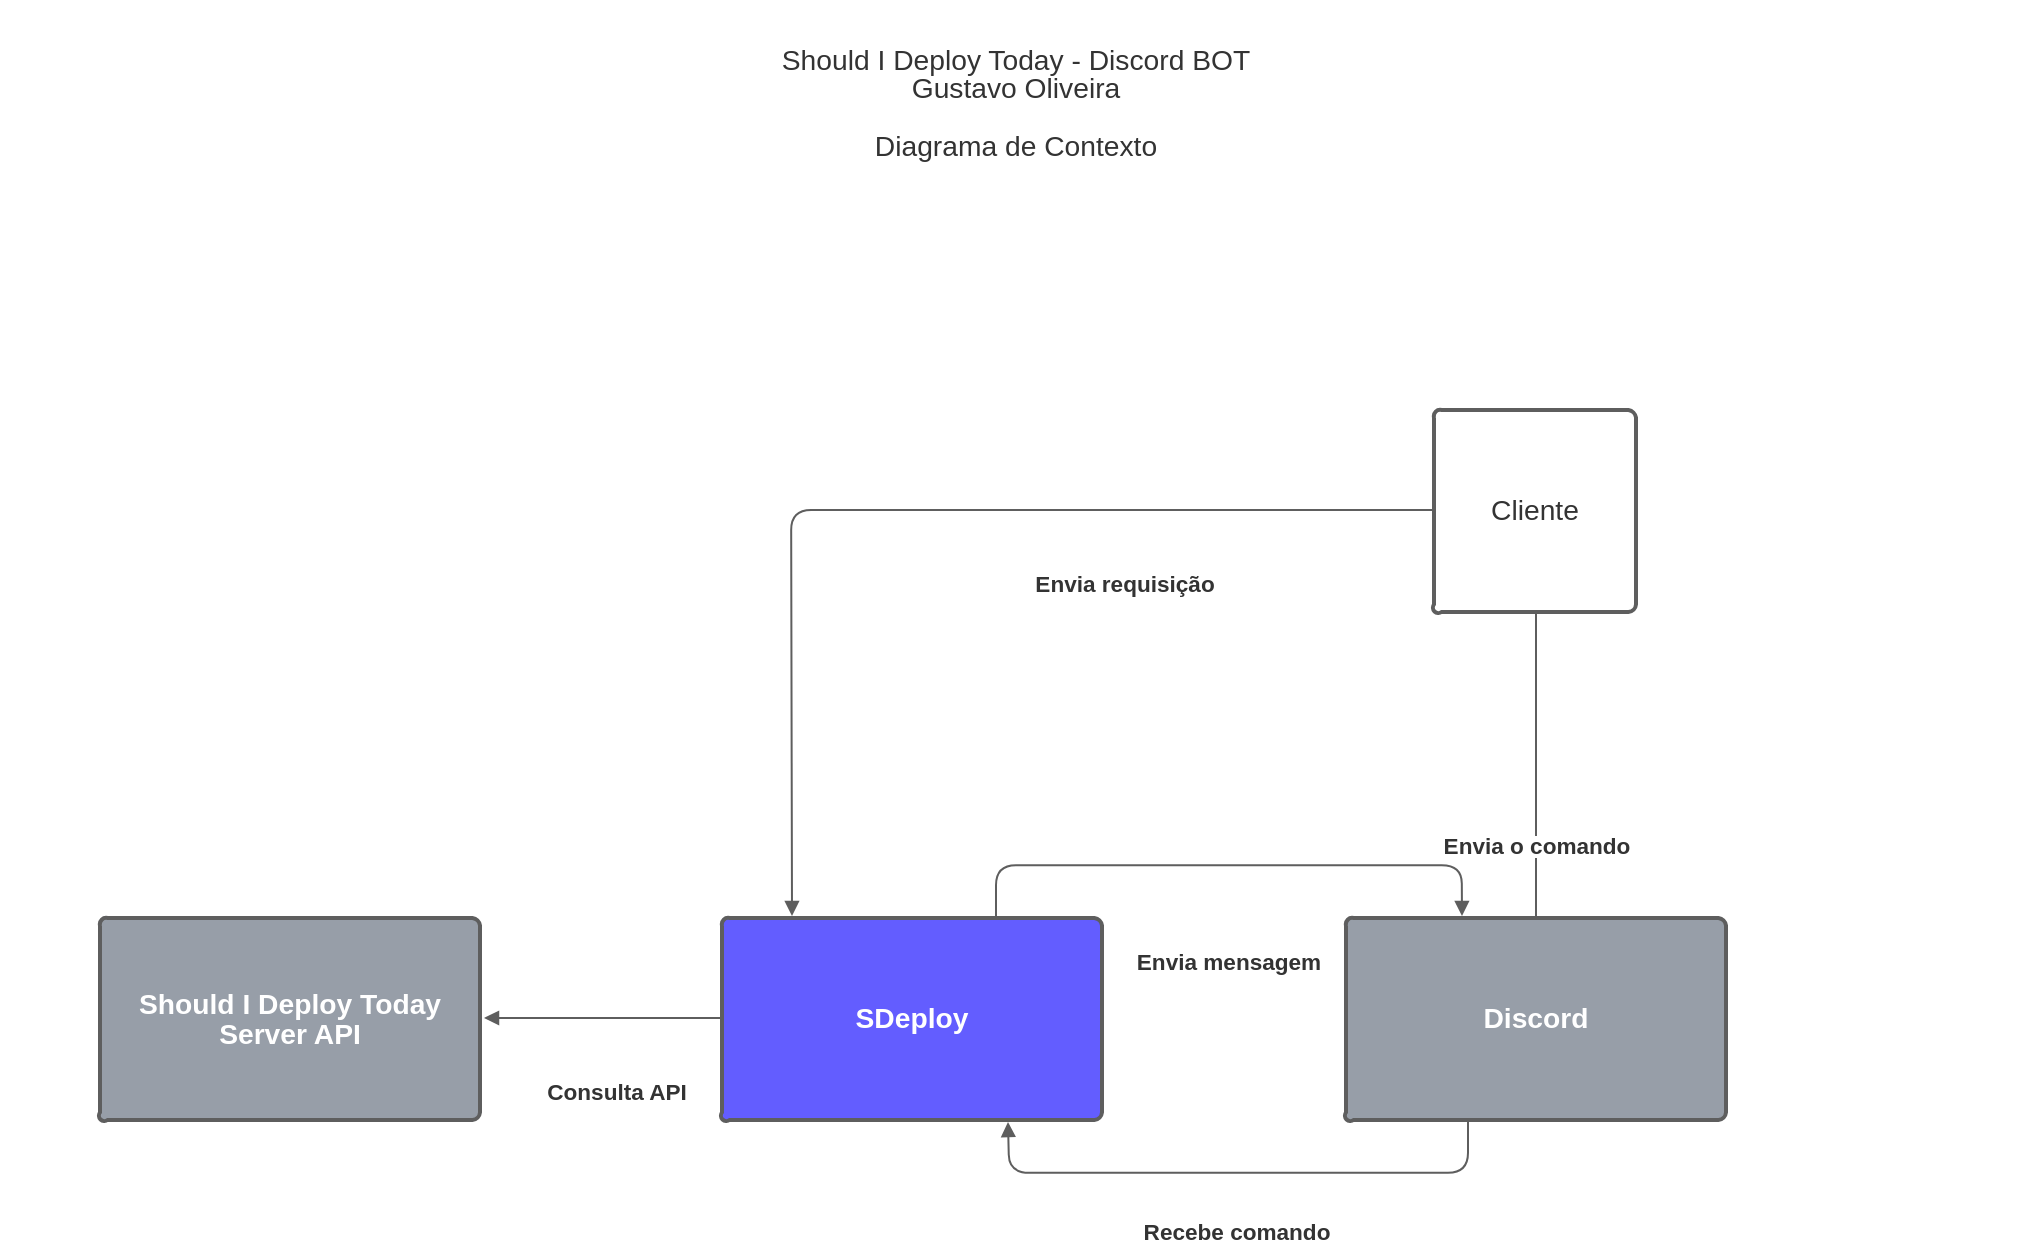 <mxfile version="20.8.10" type="device" pages="2"><diagram name="Contexto" id="Contexto"><mxGraphModel dx="1434" dy="894" grid="0" gridSize="10" guides="1" tooltips="1" connect="1" arrows="1" fold="1" page="0" pageScale="1" pageWidth="827" pageHeight="1169" math="0" shadow="0"><root><mxCell id="0"/><mxCell id="1" parent="0"/><UserObject label="" tags="Fundo" id="2"><mxCell style="vsdxID=1;fillColor=none;gradientColor=none;strokeColor=none;strokeWidth=0;spacingTop=-3;spacingBottom=-3;spacingLeft=-3;spacingRight=-3;points=[[0,0.5,0],[1,0.5,0],[0.5,1,0],[0.5,0,0]];labelBackgroundColor=none;rounded=0;html=1;whiteSpace=wrap;" parent="1" vertex="1"><mxGeometry x="127" y="25" width="1016" height="101" as="geometry"/></mxCell></UserObject><mxCell id="3" style="vsdxID=2;fillColor=#ffffff;gradientColor=none;shape=stencil(nZBLDoAgDAVP0z3SIyjeg0SURgWD+Lu9EGL8xBW7N828Ji1gOWs5KeBs9s72aqPGa8AKOCejlSMfEqAALFvrVOfsYprEk4xmTKNd44Y99VhscHY8qU7iQOYhFixbvfhXzlZfYgj3hQG+54dReh2KEw==);strokeColor=#000000;strokeWidth=0;spacingTop=-3;spacingBottom=-3;spacingLeft=-3;spacingRight=-3;points=[[0,0.5,0],[1,0.5,0],[0.5,1,0],[0.5,0,0]];labelBackgroundColor=none;rounded=0;html=1;whiteSpace=wrap;" parent="2" vertex="1"><mxGeometry width="1016" height="101" as="geometry"/></mxCell><mxCell id="4" value="&lt;div style=&quot;font-size: 1px&quot;&gt;&lt;p style=&quot;align:center;margin-left:0;margin-right:0;margin-top:0px;margin-bottom:0px;text-indent:0;valign:middle;direction:ltr;&quot;&gt;&lt;font style=&quot;font-size:14.11px;font-family:Arial;color:#333333;direction:ltr;letter-spacing:0px;line-height:100%;opacity:1&quot;&gt;Should I Deploy Today - Discord BOT&lt;br/&gt;Gustavo Oliveira&lt;br/&gt;&lt;br/&gt;Diagrama de Contexto&lt;/font&gt;&lt;/p&gt;&lt;/div&gt;" style="text;vsdxID=1;fillColor=none;gradientColor=none;strokeColor=none;strokeWidth=0;spacingTop=-3;spacingBottom=-3;spacingLeft=-3;spacingRight=-3;points=[[0,0.5,0],[1,0.5,0],[0.5,1,0],[0.5,0,0]];labelBackgroundColor=none;rounded=0;html=1;whiteSpace=wrap;verticalAlign=middle;align=center;;html=1;" parent="2" vertex="1"><mxGeometry y="-0.6" width="1016" height="101.6" as="geometry"/></mxCell><UserObject label="" tags="Fundo" id="5"><mxCell style="vsdxID=3;fillColor=none;gradientColor=none;strokeColor=none;strokeWidth=2;spacingTop=-3;spacingBottom=-3;spacingLeft=-3;spacingRight=-3;points=[[0,0.5,0],[1,0.5,0],[0.5,1,0],[0.5,0,0],[0.88,1,0],[-0.3,-1.01,0],[-0.9,1,0]];labelBackgroundColor=none;rounded=1;html=1;whiteSpace=wrap;" parent="1" vertex="1"><mxGeometry x="488" y="483" width="190" height="101" as="geometry"/></mxCell></UserObject><mxCell id="6" style="vsdxID=4;fillColor=#635dff;gradientColor=none;shape=stencil(vVPRcoMgEPwaHmXgzqT6nCY/kC9gKlGmVhykje3XF3OMFcfkrXmD2+XWPW8ZHoZG9ZqBGLyz7/pqKt8wfGUApmu0Mz6cGB4ZHi7W6drZz66ie68CE8Stoit6Iyc2COXezuZHU01wlC87Aujlh/2aFMeIE/RNN+SReyJuaDWJRK7k+4LobubLnCqRAkm72HzM1GiGzFmvvLFdgrXK1ToLOtmlVXUCDVet+0VZLr+sNd3CRVls6G56AI556iHnWCQepLgzlCcYWWuXew4P/ghwWazdiDJxsxrNLPD/XmBT+M5m5Zj6gHnXNhf1by5PMPI4I+FwCyPF1LQtZXmJr8MbShR8PP4C);strokeColor=#5e5e5e;strokeWidth=2;spacingTop=-3;spacingBottom=-3;spacingLeft=-3;spacingRight=-3;points=[[0,0.5,0],[1,0.5,0],[0.5,1,0],[0.5,0,0]];labelBackgroundColor=none;rounded=1;html=1;whiteSpace=wrap;" parent="5" vertex="1"><mxGeometry width="190" height="101" as="geometry"/></mxCell><mxCell id="7" value="&lt;div style=&quot;font-size: 1px&quot;&gt;&lt;p style=&quot;align:center;margin-left:0;margin-right:0;margin-top:0px;margin-bottom:0px;text-indent:0;valign:middle;direction:ltr;&quot;&gt;&lt;font style=&quot;font-size:14.11px;font-family:Arial;color:#ffffff;direction:ltr;letter-spacing:0px;line-height:100%;opacity:1&quot;&gt;&lt;b&gt;SDeploy&lt;/b&gt;&lt;/font&gt;&lt;/p&gt;&lt;/div&gt;" style="text;vsdxID=3;fillColor=none;gradientColor=none;strokeColor=none;strokeWidth=2;spacingTop=-3;spacingBottom=-3;spacingLeft=-3;spacingRight=-3;points=[[0,0.5,0],[1,0.5,0],[0.5,1,0],[0.5,0,0],[0.88,1,0],[-0.3,-1.01,0],[-0.9,1,0]];labelBackgroundColor=none;rounded=1;html=1;whiteSpace=wrap;verticalAlign=middle;align=center;;html=1;" parent="5" vertex="1"><mxGeometry x="3.17" y="2.58" width="184.15" height="95.25" as="geometry"/></mxCell><UserObject label="" tags="Fundo" id="8"><mxCell style="vsdxID=5;fillColor=none;gradientColor=none;strokeColor=none;strokeWidth=2;spacingTop=-3;spacingBottom=-3;spacingLeft=-3;spacingRight=-3;points=[[0,0.5,0],[1,0.5,0],[0.5,1,0],[0.5,0,0],[0.37,1,0],[-0.39,1,0]];labelBackgroundColor=none;rounded=1;html=1;whiteSpace=wrap;" parent="1" vertex="1"><mxGeometry x="800" y="483" width="190" height="101" as="geometry"/></mxCell></UserObject><mxCell id="9" style="vsdxID=6;fillColor=#979ea8;gradientColor=none;shape=stencil(vVPRcoMgEPwaHmXgzqT6nCY/kC9gKlGmVhykje3XF3OMFcfkrXmD2+XWPW8ZHoZG9ZqBGLyz7/pqKt8wfGUApmu0Mz6cGB4ZHi7W6drZz66ie68CE8Stoit6Iyc2COXezuZHU01wlC87Aujlh/2aFMeIE/RNN+SReyJuaDWJRK7k+4LobubLnCqRAkm72HzM1GiGzFmvvLFdgrXK1ToLOtmlVXUCDVet+0VZLr+sNd3CRVls6G56AI556iHnWCQepLgzlCcYWWuXew4P/ghwWazdiDJxsxrNLPD/XmBT+M5m5Zj6gHnXNhf1by5PMPI4I+FwCyPF1LQtZXmJr8MbShR8PP4C);strokeColor=#5e5e5e;strokeWidth=2;spacingTop=-3;spacingBottom=-3;spacingLeft=-3;spacingRight=-3;points=[[0,0.5,0],[1,0.5,0],[0.5,1,0],[0.5,0,0]];labelBackgroundColor=none;rounded=1;html=1;whiteSpace=wrap;" parent="8" vertex="1"><mxGeometry width="190" height="101" as="geometry"/></mxCell><mxCell id="10" value="&lt;div style=&quot;font-size: 1px&quot;&gt;&lt;p style=&quot;align:center;margin-left:0;margin-right:0;margin-top:0px;margin-bottom:0px;text-indent:0;valign:middle;direction:ltr;&quot;&gt;&lt;font style=&quot;font-size:14.11px;font-family:Arial;color:#ffffff;direction:ltr;letter-spacing:0px;line-height:100%;opacity:1&quot;&gt;&lt;b&gt;Discord&lt;/b&gt;&lt;/font&gt;&lt;/p&gt;&lt;/div&gt;" style="text;vsdxID=5;fillColor=none;gradientColor=none;strokeColor=none;strokeWidth=2;spacingTop=-3;spacingBottom=-3;spacingLeft=-3;spacingRight=-3;points=[[0,0.5,0],[1,0.5,0],[0.5,1,0],[0.5,0,0],[0.37,1,0],[-0.39,1,0]];labelBackgroundColor=none;rounded=1;html=1;whiteSpace=wrap;verticalAlign=middle;align=center;;html=1;" parent="8" vertex="1"><mxGeometry x="3.17" y="2.58" width="184.15" height="95.25" as="geometry"/></mxCell><UserObject label="" tags="Fundo" id="11"><mxCell style="vsdxID=7;fillColor=none;gradientColor=none;strokeColor=none;strokeWidth=2;spacingTop=-3;spacingBottom=-3;spacingLeft=-3;spacingRight=-3;points=[[0,0.5,0],[1,0.5,0],[0.5,1,0],[0.5,0,0]];labelBackgroundColor=none;rounded=1;html=1;whiteSpace=wrap;" parent="1" vertex="1"><mxGeometry x="177" y="483" width="190" height="101" as="geometry"/></mxCell></UserObject><mxCell id="12" style="vsdxID=8;fillColor=#979ea8;gradientColor=none;shape=stencil(vVPRcoMgEPwaHmXgzqT6nCY/kC9gKlGmVhykje3XF3OMFcfkrXmD2+XWPW8ZHoZG9ZqBGLyz7/pqKt8wfGUApmu0Mz6cGB4ZHi7W6drZz66ie68CE8Stoit6Iyc2COXezuZHU01wlC87Aujlh/2aFMeIE/RNN+SReyJuaDWJRK7k+4LobubLnCqRAkm72HzM1GiGzFmvvLFdgrXK1ToLOtmlVXUCDVet+0VZLr+sNd3CRVls6G56AI556iHnWCQepLgzlCcYWWuXew4P/ghwWazdiDJxsxrNLPD/XmBT+M5m5Zj6gHnXNhf1by5PMPI4I+FwCyPF1LQtZXmJr8MbShR8PP4C);strokeColor=#5e5e5e;strokeWidth=2;spacingTop=-3;spacingBottom=-3;spacingLeft=-3;spacingRight=-3;points=[[0,0.5,0],[1,0.5,0],[0.5,1,0],[0.5,0,0]];labelBackgroundColor=none;rounded=1;html=1;whiteSpace=wrap;" parent="11" vertex="1"><mxGeometry width="190" height="101" as="geometry"/></mxCell><mxCell id="13" value="&lt;div style=&quot;font-size: 1px&quot;&gt;&lt;p style=&quot;align:center;margin-left:0;margin-right:0;margin-top:0px;margin-bottom:0px;text-indent:0;valign:middle;direction:ltr;&quot;&gt;&lt;font style=&quot;font-size:14.11px;font-family:Arial;color:#ffffff;direction:ltr;letter-spacing:0px;line-height:100%;opacity:1&quot;&gt;&lt;b&gt;Should I Deploy Today Server API&lt;/b&gt;&lt;/font&gt;&lt;/p&gt;&lt;/div&gt;" style="text;vsdxID=7;fillColor=none;gradientColor=none;strokeColor=none;strokeWidth=2;spacingTop=-3;spacingBottom=-3;spacingLeft=-3;spacingRight=-3;points=[[0,0.5,0],[1,0.5,0],[0.5,1,0],[0.5,0,0]];labelBackgroundColor=none;rounded=1;html=1;whiteSpace=wrap;verticalAlign=middle;align=center;;html=1;" parent="11" vertex="1"><mxGeometry x="3.17" y="2.58" width="184.15" height="95.25" as="geometry"/></mxCell><UserObject label="&lt;div style=&quot;font-size: 1px&quot;&gt;&lt;p style=&quot;align:center;margin-left:0;margin-right:0;margin-top:0px;margin-bottom:0px;text-indent:0;valign:middle;direction:ltr;&quot;&gt;&lt;font style=&quot;font-size:11.29px;font-family:Arial;color:#333333;direction:ltr;letter-spacing:0px;line-height:100%;opacity:1&quot;&gt;&lt;b&gt;Envia mensagem&lt;/b&gt;&lt;/font&gt;&lt;/p&gt;&lt;/div&gt;" tags="Fundo" id="17"><mxCell style="vsdxID=9;edgeStyle=none;startArrow=none;endArrow=block;startSize=5;endSize=5;strokeColor=#5E5E5E;spacingTop=-3;spacingBottom=-3;spacingLeft=-3;spacingRight=-3;verticalAlign=middle;html=1;labelBackgroundColor=none;rounded=1;align=center;" parent="1" edge="1"><mxGeometry relative="1" as="geometry"><mxPoint x="-1" y="48" as="offset"/><Array as="points"><mxPoint x="625" y="456.6"/><mxPoint x="857.86" y="456.6"/></Array><mxPoint x="625" y="482" as="sourcePoint"/><mxPoint x="858" y="482" as="targetPoint"/></mxGeometry></mxCell></UserObject><UserObject label="&lt;div style=&quot;font-size: 1px&quot;&gt;&lt;p style=&quot;align:center;margin-left:0;margin-right:0;margin-top:0px;margin-bottom:0px;text-indent:0;valign:middle;direction:ltr;&quot;&gt;&lt;font style=&quot;font-size:11.29px;font-family:Arial;color:#333333;direction:ltr;letter-spacing:0px;line-height:100%;opacity:1&quot;&gt;&lt;b&gt;Consulta API&lt;/b&gt;&lt;/font&gt;&lt;/p&gt;&lt;/div&gt;" tags="Fundo" id="18"><mxCell style="vsdxID=10;edgeStyle=none;startArrow=none;endArrow=block;startSize=5;endSize=5;strokeColor=#5E5E5E;spacingTop=-3;spacingBottom=-3;spacingLeft=-3;spacingRight=-3;verticalAlign=middle;html=1;labelBackgroundColor=none;rounded=1;align=center;" parent="1" edge="1"><mxGeometry relative="1" as="geometry"><mxPoint x="6" y="37" as="offset"/><Array as="points"/><mxPoint x="488" y="533" as="sourcePoint"/><mxPoint x="369" y="533" as="targetPoint"/></mxGeometry></mxCell></UserObject><UserObject label="&lt;div style=&quot;font-size: 1px&quot;&gt;&lt;p style=&quot;align:center;margin-left:0;margin-right:0;margin-top:0px;margin-bottom:0px;text-indent:0;valign:middle;direction:ltr;&quot;&gt;&lt;font style=&quot;font-size:11.29px;font-family:Arial;color:#333333;direction:ltr;letter-spacing:0px;line-height:100%;opacity:1&quot;&gt;&lt;b&gt;Envia o comando&lt;/b&gt;&lt;/font&gt;&lt;/p&gt;&lt;/div&gt;" tags="Fundo" id="19"><mxCell style="vsdxID=11;edgeStyle=none;startArrow=none;endArrow=none;startSize=5;endSize=5;strokeColor=#5E5E5E;spacingTop=-3;spacingBottom=-3;spacingLeft=-3;spacingRight=-3;verticalAlign=middle;html=1;labelBackgroundColor=#ffffff;rounded=1;align=center;" parent="1" edge="1"><mxGeometry relative="1" as="geometry"><mxPoint y="40" as="offset"/><Array as="points"/><mxPoint x="895" y="331" as="sourcePoint"/><mxPoint x="895" y="482" as="targetPoint"/></mxGeometry></mxCell></UserObject><UserObject label="" tags="Fundo" id="14"><mxCell style="vsdxID=12;fillColor=none;gradientColor=none;strokeColor=none;strokeWidth=2;spacingTop=-3;spacingBottom=-3;spacingLeft=-3;spacingRight=-3;points=[[0,0.5,0],[1,0.5,0],[0.5,1,0],[0.5,0,0]];labelBackgroundColor=none;rounded=1;html=1;whiteSpace=wrap;" parent="1" vertex="1"><mxGeometry x="844" y="229" width="101" height="101" as="geometry"/></mxCell></UserObject><mxCell id="15" style="vsdxID=13;fillColor=#FFFFFF;gradientColor=none;shape=stencil(vVTLVsMgFPwaluHwiFXXtf6AX8BpbhOOGHIIWurXl/QmhmDiru5gZrjDABci932jOiCC9d7ZdzjryjdEvhAhdNuA0z6OiDwQuT9ZB7Wzn22F805FpWA3BCpcwwe1YMod3/Q3IMao5I8PSODKD/s1OIaRR+qCM0lH7StqY6nBJEwsL1HuLjkSsgJTxbF+KFTQfeGsV17bdsEZ5WooolVxMqpeUP0ZoEtgnm7O6DYJ8ryjYs16NUlJy6dlkhkZJZxtHM0/ZMm952wbaZjI00zI5un8eNw/zq9HMXmvphF0l93NjKw+2iTb/bP83S9xcGtMbFltDPZ1yueNHCH8BOThCg==);strokeColor=#5e5e5e;strokeWidth=2;spacingTop=-3;spacingBottom=-3;spacingLeft=-3;spacingRight=-3;points=[[0,0.5,0],[1,0.5,0],[0.5,1,0],[0.5,0,0]];labelBackgroundColor=none;rounded=1;html=1;whiteSpace=wrap;" parent="14" vertex="1"><mxGeometry width="101" height="101" as="geometry"/></mxCell><mxCell id="16" value="&lt;div style=&quot;font-size: 1px&quot;&gt;&lt;p style=&quot;align:center;margin-left:0;margin-right:0;margin-top:0px;margin-bottom:0px;text-indent:0;valign:middle;direction:ltr;&quot;&gt;&lt;font style=&quot;font-size:14.11px;font-family:Arial;color:#333333;direction:ltr;letter-spacing:0px;line-height:100%;opacity:1&quot;&gt;Cliente&lt;/font&gt;&lt;/p&gt;&lt;/div&gt;" style="text;vsdxID=12;fillColor=none;gradientColor=none;strokeColor=none;strokeWidth=2;spacingTop=-3;spacingBottom=-3;spacingLeft=-3;spacingRight=-3;points=[[0,0.5,0],[1,0.5,0],[0.5,1,0],[0.5,0,0]];labelBackgroundColor=none;rounded=1;html=1;whiteSpace=wrap;verticalAlign=middle;align=center;;html=1;" parent="14" vertex="1"><mxGeometry x="3.17" y="2.58" width="95.25" height="95.25" as="geometry"/></mxCell><UserObject label="&lt;div style=&quot;font-size: 1px&quot;&gt;&lt;p style=&quot;align:center;margin-left:0;margin-right:0;margin-top:0px;margin-bottom:0px;text-indent:0;valign:middle;direction:ltr;&quot;&gt;&lt;font style=&quot;font-size:11.29px;font-family:Arial;color:#333333;direction:ltr;letter-spacing:0px;line-height:100%;opacity:1&quot;&gt;&lt;b&gt;Envia requisição&lt;/b&gt;&lt;/font&gt;&lt;/p&gt;&lt;/div&gt;" tags="Fundo" id="20"><mxCell style="vsdxID=14;edgeStyle=none;startArrow=none;endArrow=block;startSize=5;endSize=5;strokeColor=#5E5E5E;spacingTop=-3;spacingBottom=-3;spacingLeft=-3;spacingRight=-3;verticalAlign=middle;html=1;labelBackgroundColor=#ffffff;rounded=1;align=center;" parent="1" edge="1"><mxGeometry relative="1" as="geometry"><mxPoint x="107" y="37" as="offset"/><Array as="points"><mxPoint x="522.57" y="279"/></Array><mxPoint x="843" y="279" as="sourcePoint"/><mxPoint x="523" y="482" as="targetPoint"/></mxGeometry></mxCell></UserObject><UserObject label="&lt;div style=&quot;font-size: 1px&quot;&gt;&lt;p style=&quot;align:center;margin-left:0;margin-right:0;margin-top:0px;margin-bottom:0px;text-indent:0;valign:middle;direction:ltr;&quot;&gt;&lt;font style=&quot;font-size:11.29px;font-family:Arial;color:#333333;direction:ltr;letter-spacing:0px;line-height:100%;opacity:1&quot;&gt;&lt;b&gt;Recebe comando&lt;/b&gt;&lt;/font&gt;&lt;/p&gt;&lt;/div&gt;" tags="Fundo" id="21"><mxCell style="vsdxID=15;edgeStyle=none;startArrow=none;endArrow=block;startSize=5;endSize=5;strokeColor=#5E5E5E;spacingTop=-3;spacingBottom=-3;spacingLeft=-3;spacingRight=-3;verticalAlign=middle;html=1;labelBackgroundColor=none;rounded=1;align=center;" parent="1" edge="1"><mxGeometry relative="1" as="geometry"><mxPoint x="-1" y="30" as="offset"/><Array as="points"><mxPoint x="861" y="610.4"/><mxPoint x="631.58" y="610.4"/></Array><mxPoint x="861" y="585" as="sourcePoint"/><mxPoint x="631" y="585" as="targetPoint"/></mxGeometry></mxCell></UserObject></root></mxGraphModel></diagram><diagram name="Container" id="Container"><mxGraphModel style="default-style2"><root><mxCell id="0"/><mxCell id="1" parent="0"/><UserObject label="" tags="Fundo" id="2"><mxCell style="vsdxID=1;fillColor=none;gradientColor=none;fillOpacity=0;strokeColor=none;strokeWidth=2;spacingTop=-3;spacingBottom=-3;spacingLeft=-3;spacingRight=-3;points=[[0,0.5,0],[1,0.5,0],[0.5,1,0],[0.5,0,0]];labelBackgroundColor=none;rounded=1;html=1;whiteSpace=wrap;" vertex="1" parent="1"><mxGeometry x="76" y="584" width="1066" height="673" as="geometry"/></mxCell></UserObject><mxCell id="3" style="vsdxID=2;fillColor=#000000;gradientColor=none;fillOpacity=0;shape=stencil(vVTLkoIwEPyaHLHy4FGc1f0BvyC1jJAyEipkld2v38AoEhBvegvTnWl6mIaIbVvJBginrbPmBFdVuIqIHeFc1RVY5fyJiD0R26OxUFrzUxf43EjP5HSoQIF3WM/mVNrvg/oDrNGNYFmCAN48m0uv2N1whH7v7CQbCl/I9a16kW7shWw70mOk0wcjDRve4Eh2qo2scdIpUweYlraEyCtFRy3LAGqvAM2kzKbvplU98ZHnmzR+Ir1iJE7mTjIWOGF0ZTIf8DLX9t5i8fKz8LmbJHSznM6o8X47i6W4a6+44fliy9Jwy1am8wkvL+PiD0MuMbFKa4z1FJ/n2JfwHyD2/w==);strokeColor=#5e5e5e;strokeWidth=2;spacingTop=-3;spacingBottom=-3;spacingLeft=-3;spacingRight=-3;points=[[0,0.5,0],[1,0.5,0],[0.5,1,0],[0.5,0,0]];labelBackgroundColor=none;rounded=1;html=1;whiteSpace=wrap;" vertex="1" parent="2"><mxGeometry width="1066" height="673" as="geometry"/></mxCell><mxCell id="4" value="&lt;div style=&quot;font-size: 1px&quot;&gt;&lt;p style=&quot;align:left;margin-left:0;margin-right:0;margin-top:0px;margin-bottom:0px;text-indent:0;valign:middle;direction:ltr;&quot;&gt;&lt;font style=&quot;font-size:14.11px;font-family:Arial;color:#333333;direction:ltr;letter-spacing:0px;line-height:100%;opacity:1&quot;&gt;SDeploy - NodeJS Server&lt;/font&gt;&lt;/p&gt;&lt;/div&gt;" style="text;vsdxID=1;fillColor=none;gradientColor=none;fillOpacity=0;strokeColor=none;strokeWidth=2;spacingTop=-3;spacingBottom=-3;spacingLeft=-3;spacingRight=-3;points=[[0,0.5,0],[1,0.5,0],[0.5,1,0],[0.5,0,0]];labelBackgroundColor=none;rounded=1;html=1;whiteSpace=wrap;verticalAlign=middle;align=left;;html=1;" vertex="1" parent="2"><mxGeometry x="5.08" y="4.98" width="1056.64" height="15.24" as="geometry"/></mxCell><UserObject label="" tags="Fundo" id="5"><mxCell style="vsdxID=3;fillColor=none;gradientColor=none;strokeColor=none;strokeWidth=2;spacingTop=-3;spacingBottom=-3;spacingLeft=-3;spacingRight=-3;points=[[0,0.5,0],[1,0.5,0],[0.5,1,0],[0.5,0,0],[0,0.99,0],[0,1.01,0]];labelBackgroundColor=none;rounded=1;html=1;whiteSpace=wrap;" vertex="1" parent="1"><mxGeometry x="863" y="369" width="254" height="124" as="geometry"/></mxCell></UserObject><mxCell id="6" style="vsdxID=4;fillColor=#979ea8;gradientColor=none;shape=stencil(vZRNkoMgEIVPw1KKnzLGdZK5wJyAih2lQsRCZmLm9INpKiWauHQH/R48v9aWyEPfqA6IYL139gp3XfmGyCMRQrcNOO3DisgTkYeLdVA7+9NWuO9UcAr2rECFZ/joFky587f+A6wxKnmRo4Anb/Z3TByijtIDd5Iy9H6hN1w1hkQvp2KHdhf9guax8rLkyYXx+iFTg+4zZ73y2raJZpSrIQtJ2cWoOpH6O0A3KfPpsxndTjjK/dvkDxx5kXJIyvcpB/vQmA1Q5tnljpbFKo2Y07AyoVk05xWxAc0ymjKxgjP/wphMWJa92ezFrM9KWDyHEsdVG4MzPdXnQxxK+AOQp38=);strokeColor=#5e5e5e;strokeWidth=2;spacingTop=-3;spacingBottom=-3;spacingLeft=-3;spacingRight=-3;points=[[0,0.5,0],[1,0.5,0],[0.5,1,0],[0.5,0,0]];labelBackgroundColor=none;rounded=1;html=1;whiteSpace=wrap;" vertex="1" parent="5"><mxGeometry width="254" height="124" as="geometry"/></mxCell><mxCell id="7" value="&lt;div style=&quot;font-size: 1px&quot;&gt;&lt;p style=&quot;align:center;margin-left:0;margin-right:0;margin-top:0px;margin-bottom:0px;text-indent:0;valign:middle;direction:ltr;&quot;&gt;&lt;font style=&quot;font-size:14.11px;font-family:Arial;color:#ffffff;direction:ltr;letter-spacing:0px;line-height:100%;opacity:1&quot;&gt;&lt;b&gt;Discord&lt;/b&gt;&lt;/font&gt;&lt;font style=&quot;font-size:14.11px;font-family:Arial;color:#ffffff;direction:ltr;letter-spacing:0px;line-height:100%;opacity:1&quot;&gt;&lt;br/&gt;[BOT nodejs component]&lt;br/&gt;&lt;/font&gt;&lt;/p&gt;&lt;p style=&quot;align:center;margin-left:0;margin-right:0;margin-top:0px;margin-bottom:0px;text-indent:0;valign:middle;direction:ltr;&quot;&gt;&lt;font style=&quot;font-size:14.11px;font-family:Arial;color:#ffffff;direction:ltr;letter-spacing:0px;line-height:100%;opacity:1&quot;&gt;&lt;br/&gt;&lt;/font&gt;&lt;/p&gt;&lt;p style=&quot;align:center;margin-left:0;margin-right:0;margin-top:0px;margin-bottom:0px;text-indent:0;valign:middle;direction:ltr;&quot;&gt;&lt;font style=&quot;font-size:14.11px;font-family:Arial;color:#ffffff;direction:ltr;letter-spacing:0px;line-height:100%;opacity:1&quot;&gt;BOT criado para aplicação do Discord, conexão é feita partir de uma chave&lt;/font&gt;&lt;/p&gt;&lt;/div&gt;" style="text;vsdxID=3;fillColor=none;gradientColor=none;strokeColor=none;strokeWidth=2;spacingTop=-3;spacingBottom=-3;spacingLeft=-3;spacingRight=-3;points=[[0,0.5,0],[1,0.5,0],[0.5,1,0],[0.5,0,0],[0,0.99,0],[0,1.01,0]];labelBackgroundColor=none;rounded=1;html=1;whiteSpace=wrap;verticalAlign=middle;align=center;;html=1;" vertex="1" parent="5"><mxGeometry x="3.17" y="2.29" width="247.65" height="118.75" as="geometry"/></mxCell><UserObject label="" tags="Fundo" id="8"><mxCell style="vsdxID=5;fillColor=none;gradientColor=none;strokeColor=none;strokeWidth=2;spacingTop=-3;spacingBottom=-3;spacingLeft=-3;spacingRight=-3;points=[[0,0.5,0],[1,0.5,0],[0.5,1,0],[0.5,0,0]];labelBackgroundColor=none;rounded=1;html=1;whiteSpace=wrap;" vertex="1" parent="1"><mxGeometry x="101" y="369" width="254" height="124" as="geometry"/></mxCell></UserObject><mxCell id="9" style="vsdxID=6;fillColor=#979ea8;gradientColor=none;shape=stencil(vZRNkoMgEIVPw1KKnzLGdZK5wJyAih2lQsRCZmLm9INpKiWauHQH/R48v9aWyEPfqA6IYL139gp3XfmGyCMRQrcNOO3DisgTkYeLdVA7+9NWuO9UcAr2rECFZ/joFky587f+A6wxKnmRo4Anb/Z3TByijtIDd5Iy9H6hN1w1hkQvp2KHdhf9guax8rLkyYXx+iFTg+4zZ73y2raJZpSrIQtJ2cWoOpH6O0A3KfPpsxndTjjK/dvkDxx5kXJIyvcpB/vQmA1Q5tnljpbFKo2Y07AyoVk05xWxAc0ymjKxgjP/wphMWJa92ezFrM9KWDyHEsdVG4MzPdXnQxxK+AOQp38=);strokeColor=#5e5e5e;strokeWidth=2;spacingTop=-3;spacingBottom=-3;spacingLeft=-3;spacingRight=-3;points=[[0,0.5,0],[1,0.5,0],[0.5,1,0],[0.5,0,0]];labelBackgroundColor=none;rounded=1;html=1;whiteSpace=wrap;" vertex="1" parent="8"><mxGeometry width="254" height="124" as="geometry"/></mxCell><mxCell id="10" value="&lt;div style=&quot;font-size: 1px&quot;&gt;&lt;p style=&quot;align:center;margin-left:0;margin-right:0;margin-top:0px;margin-bottom:0px;text-indent:0;valign:middle;direction:ltr;&quot;&gt;&lt;font style=&quot;font-size:14.11px;font-family:Arial;color:#ffffff;direction:ltr;letter-spacing:0px;line-height:100%;opacity:1&quot;&gt;&lt;b&gt;Should I Deploy Today&lt;br/&gt;[Server API]&lt;br/&gt;&lt;br/&gt;&lt;/b&gt;&lt;/font&gt;&lt;font style=&quot;font-size:14.11px;font-family:Arial;color:#ffffff;direction:ltr;letter-spacing:0px;line-height:100%;opacity:1&quot;&gt;Server API que retorna a mensagem de status da página https://shouldideploy.today/&lt;/font&gt;&lt;/p&gt;&lt;/div&gt;" style="text;vsdxID=5;fillColor=none;gradientColor=none;strokeColor=none;strokeWidth=2;spacingTop=-3;spacingBottom=-3;spacingLeft=-3;spacingRight=-3;points=[[0,0.5,0],[1,0.5,0],[0.5,1,0],[0.5,0,0]];labelBackgroundColor=none;rounded=1;html=1;whiteSpace=wrap;verticalAlign=middle;align=center;;html=1;" vertex="1" parent="8"><mxGeometry x="3.17" y="2.29" width="247.65" height="118.75" as="geometry"/></mxCell><UserObject label="" tags="Fundo" id="11"><mxCell style="vsdxID=10;fillColor=none;gradientColor=none;strokeColor=none;strokeWidth=2;spacingTop=-3;spacingBottom=-3;spacingLeft=-3;spacingRight=-3;points=[[0,0.5,0],[1,0.5,0],[0.5,1,0],[0.5,0,0]];labelBackgroundColor=none;rounded=1;html=1;whiteSpace=wrap;" vertex="1" parent="1"><mxGeometry x="863" y="127" width="254" height="124" as="geometry"/></mxCell></UserObject><mxCell id="12" style="vsdxID=11;fillColor=#FFFFFF;gradientColor=none;shape=stencil(vZRNkoMgEIVPw1KKnzLGdZK5wJyAih2lQsRCZmLm9INpKiWauHQH/R48v9aWyEPfqA6IYL139gp3XfmGyCMRQrcNOO3DisgTkYeLdVA7+9NWuO9UcAr2rECFZ/joFky587f+A6wxKnmRo4Anb/Z3TByijtIDd5Iy9H6hN1w1hkQvp2KHdhf9guax8rLkyYXx+iFTg+4zZ73y2raJZpSrIQtJ2cWoOpH6O0A3KfPpsxndTjjK/dvkDxx5kXJIyvcpB/vQmA1Q5tnljpbFKo2Y07AyoVk05xWxAc0ymjKxgjP/wphMWJa92ezFrM9KWDyHEsdVG4MzPdXnQxxK+AOQp38=);strokeColor=#5e5e5e;strokeWidth=2;spacingTop=-3;spacingBottom=-3;spacingLeft=-3;spacingRight=-3;points=[[0,0.5,0],[1,0.5,0],[0.5,1,0],[0.5,0,0]];labelBackgroundColor=none;rounded=1;html=1;whiteSpace=wrap;" vertex="1" parent="11"><mxGeometry width="254" height="124" as="geometry"/></mxCell><mxCell id="13" value="&lt;div style=&quot;font-size: 1px&quot;&gt;&lt;p style=&quot;align:center;margin-left:0;margin-right:0;margin-top:0px;margin-bottom:0px;text-indent:0;valign:middle;direction:ltr;&quot;&gt;&lt;font style=&quot;font-size:14.11px;font-family:Arial;color:#333333;direction:ltr;letter-spacing:0px;line-height:100%;opacity:1&quot;&gt;&lt;b&gt;Cliente&lt;br/&gt;&lt;/b&gt;&lt;/font&gt;&lt;font style=&quot;font-size:14.11px;font-family:Arial;color:#333333;direction:ltr;letter-spacing:0px;line-height:100%;opacity:1&quot;&gt;&lt;br/&gt;Usuário do discord ou servidor para envio de log&amp;prime;s&lt;/font&gt;&lt;/p&gt;&lt;/div&gt;" style="text;vsdxID=10;fillColor=none;gradientColor=none;strokeColor=none;strokeWidth=2;spacingTop=-3;spacingBottom=-3;spacingLeft=-3;spacingRight=-3;points=[[0,0.5,0],[1,0.5,0],[0.5,1,0],[0.5,0,0]];labelBackgroundColor=none;rounded=1;html=1;whiteSpace=wrap;verticalAlign=middle;align=center;;html=1;" vertex="1" parent="11"><mxGeometry x="3.17" y="2.29" width="247.65" height="118.75" as="geometry"/></mxCell><UserObject label="" tags="Fundo" id="14"><mxCell style="vsdxID=14;fillColor=none;gradientColor=none;strokeColor=none;strokeWidth=0;spacingTop=-3;spacingBottom=-3;spacingLeft=-3;spacingRight=-3;points=[[0,0.5,0],[1,0.5,0],[0.5,1,0],[0.5,0,0]];labelBackgroundColor=none;rounded=0;html=1;whiteSpace=wrap;" vertex="1" parent="1"><mxGeometry x="127" y="25" width="1016" height="101" as="geometry"/></mxCell></UserObject><mxCell id="15" style="vsdxID=15;fillColor=#ffffff;gradientColor=none;shape=stencil(nZBLDoAgDAVP0z3SIyjeg0SURgWD+Lu9EGL8xBW7N828Ji1gOWs5KeBs9s72aqPGa8AKOCejlSMfEqAALFvrVOfsYprEk4xmTKNd44Y99VhscHY8qU7iQOYhFixbvfhXzlZfYgj3hQG+54dReh2KEw==);strokeColor=#000000;strokeWidth=0;spacingTop=-3;spacingBottom=-3;spacingLeft=-3;spacingRight=-3;points=[[0,0.5,0],[1,0.5,0],[0.5,1,0],[0.5,0,0]];labelBackgroundColor=none;rounded=0;html=1;whiteSpace=wrap;" vertex="1" parent="14"><mxGeometry width="1016" height="101" as="geometry"/></mxCell><mxCell id="16" value="&lt;div style=&quot;font-size: 1px&quot;&gt;&lt;p style=&quot;align:center;margin-left:0;margin-right:0;margin-top:0px;margin-bottom:0px;text-indent:0;valign:middle;direction:ltr;&quot;&gt;&lt;font style=&quot;font-size:14.11px;font-family:Arial;color:#333333;direction:ltr;letter-spacing:0px;line-height:100%;opacity:1&quot;&gt;Should I Deploy Today - Discord BOT&lt;br/&gt;Gustavo Oliveira&lt;br/&gt;&lt;br/&gt;Diagrama de Container&lt;/font&gt;&lt;/p&gt;&lt;/div&gt;" style="text;vsdxID=14;fillColor=none;gradientColor=none;strokeColor=none;strokeWidth=0;spacingTop=-3;spacingBottom=-3;spacingLeft=-3;spacingRight=-3;points=[[0,0.5,0],[1,0.5,0],[0.5,1,0],[0.5,0,0]];labelBackgroundColor=none;rounded=0;html=1;whiteSpace=wrap;verticalAlign=middle;align=center;;html=1;" vertex="1" parent="14"><mxGeometry y="-0.6" width="1016" height="101.6" as="geometry"/></mxCell><UserObject label="" tags="Fundo" id="17"><mxCell style="vsdxID=16;fillColor=none;gradientColor=none;strokeColor=none;strokeWidth=2;spacingTop=-3;spacingBottom=-3;spacingLeft=-3;spacingRight=-3;points=[[0,0.5,0],[1,0.5,0],[0.5,1,0],[0.5,0,0]];labelBackgroundColor=none;rounded=1;html=1;whiteSpace=wrap;" vertex="1" parent="1"><mxGeometry x="101" y="622" width="254" height="124" as="geometry"/></mxCell></UserObject><mxCell id="18" style="vsdxID=17;fillColor=#635dff;gradientColor=none;shape=stencil(vZRNkoMgEIVPw1KKnzLGdZK5wJyAih2lQsRCZmLm9INpKiWauHQH/R48v9aWyEPfqA6IYL139gp3XfmGyCMRQrcNOO3DisgTkYeLdVA7+9NWuO9UcAr2rECFZ/joFky587f+A6wxKnmRo4Anb/Z3TByijtIDd5Iy9H6hN1w1hkQvp2KHdhf9guax8rLkyYXx+iFTg+4zZ73y2raJZpSrIQtJ2cWoOpH6O0A3KfPpsxndTjjK/dvkDxx5kXJIyvcpB/vQmA1Q5tnljpbFKo2Y07AyoVk05xWxAc0ymjKxgjP/wphMWJa92ezFrM9KWDyHEsdVG4MzPdXnQxxK+AOQp38=);strokeColor=#5e5e5e;strokeWidth=2;spacingTop=-3;spacingBottom=-3;spacingLeft=-3;spacingRight=-3;points=[[0,0.5,0],[1,0.5,0],[0.5,1,0],[0.5,0,0]];labelBackgroundColor=none;rounded=1;html=1;whiteSpace=wrap;" vertex="1" parent="17"><mxGeometry width="254" height="124" as="geometry"/></mxCell><mxCell id="19" value="&lt;div style=&quot;font-size: 1px&quot;&gt;&lt;p style=&quot;align:center;margin-left:0;margin-right:0;margin-top:0px;margin-bottom:0px;text-indent:0;valign:middle;direction:ltr;&quot;&gt;&lt;font style=&quot;font-size:14.11px;font-family:Arial;color:#ffffff;direction:ltr;letter-spacing:0px;line-height:100%;opacity:1&quot;&gt;&lt;b&gt;Should I Deploy Today Component&lt;br/&gt;[componente]&lt;br/&gt;&lt;br/&gt;&lt;/b&gt;&lt;/font&gt;&lt;font style=&quot;font-size:14.11px;font-family:Arial;color:#ffffff;direction:ltr;letter-spacing:0px;line-height:100%;opacity:1&quot;&gt;Consulta na API de should deploy today a mensagem&lt;/font&gt;&lt;/p&gt;&lt;/div&gt;" style="text;vsdxID=16;fillColor=none;gradientColor=none;strokeColor=none;strokeWidth=2;spacingTop=-3;spacingBottom=-3;spacingLeft=-3;spacingRight=-3;points=[[0,0.5,0],[1,0.5,0],[0.5,1,0],[0.5,0,0]];labelBackgroundColor=none;rounded=1;html=1;whiteSpace=wrap;verticalAlign=middle;align=center;;html=1;" vertex="1" parent="17"><mxGeometry x="3.17" y="2.29" width="247.65" height="118.75" as="geometry"/></mxCell><UserObject label="" tags="Fundo" id="20"><mxCell style="vsdxID=18;fillColor=none;gradientColor=none;strokeColor=none;strokeWidth=2;spacingTop=-3;spacingBottom=-3;spacingLeft=-3;spacingRight=-3;points=[[0,0.5,0],[1,0.5,0],[0.5,1,0],[0.5,0,0]];labelBackgroundColor=none;rounded=1;html=1;whiteSpace=wrap;" vertex="1" parent="1"><mxGeometry x="482" y="622" width="254" height="124" as="geometry"/></mxCell></UserObject><mxCell id="21" style="vsdxID=19;fillColor=#635dff;gradientColor=none;shape=stencil(vZRNkoMgEIVPw1KKnzLGdZK5wJyAih2lQsRCZmLm9INpKiWauHQH/R48v9aWyEPfqA6IYL139gp3XfmGyCMRQrcNOO3DisgTkYeLdVA7+9NWuO9UcAr2rECFZ/joFky587f+A6wxKnmRo4Anb/Z3TByijtIDd5Iy9H6hN1w1hkQvp2KHdhf9guax8rLkyYXx+iFTg+4zZ73y2raJZpSrIQtJ2cWoOpH6O0A3KfPpsxndTjjK/dvkDxx5kXJIyvcpB/vQmA1Q5tnljpbFKo2Y07AyoVk05xWxAc0ymjKxgjP/wphMWJa92ezFrM9KWDyHEsdVG4MzPdXnQxxK+AOQp38=);strokeColor=#5e5e5e;strokeWidth=2;spacingTop=-3;spacingBottom=-3;spacingLeft=-3;spacingRight=-3;points=[[0,0.5,0],[1,0.5,0],[0.5,1,0],[0.5,0,0]];labelBackgroundColor=none;rounded=1;html=1;whiteSpace=wrap;" vertex="1" parent="20"><mxGeometry width="254" height="124" as="geometry"/></mxCell><mxCell id="22" value="&lt;div style=&quot;font-size: 1px&quot;&gt;&lt;p style=&quot;align:center;margin-left:0;margin-right:0;margin-top:0px;margin-bottom:0px;text-indent:0;valign:middle;direction:ltr;&quot;&gt;&lt;font style=&quot;font-size:14.11px;font-family:Arial;color:#ffffff;direction:ltr;letter-spacing:0px;line-height:100%;opacity:1&quot;&gt;&lt;b&gt;Log Controller&lt;br/&gt;[componente]&lt;br/&gt;&lt;br/&gt;&lt;/b&gt;&lt;/font&gt;&lt;font style=&quot;font-size:14.11px;font-family:Arial;color:#ffffff;direction:ltr;letter-spacing:0px;line-height:100%;opacity:1&quot;&gt;Recebe, valida e envia para os serviços log&amp;prime;s de sistemas externos&lt;/font&gt;&lt;/p&gt;&lt;/div&gt;" style="text;vsdxID=18;fillColor=none;gradientColor=none;strokeColor=none;strokeWidth=2;spacingTop=-3;spacingBottom=-3;spacingLeft=-3;spacingRight=-3;points=[[0,0.5,0],[1,0.5,0],[0.5,1,0],[0.5,0,0]];labelBackgroundColor=none;rounded=1;html=1;whiteSpace=wrap;verticalAlign=middle;align=center;;html=1;" vertex="1" parent="20"><mxGeometry x="3.17" y="2.29" width="247.65" height="118.75" as="geometry"/></mxCell><UserObject label="" tags="Fundo" id="23"><mxCell style="vsdxID=20;fillColor=none;gradientColor=none;strokeColor=none;strokeWidth=2;spacingTop=-3;spacingBottom=-3;spacingLeft=-3;spacingRight=-3;points=[[0,0.5,0],[1,0.5,0],[0.5,1,0],[0.5,0,0],[0,2.02,0],[0,-0.02,0]];labelBackgroundColor=none;rounded=1;html=1;whiteSpace=wrap;" vertex="1" parent="1"><mxGeometry x="863" y="622" width="254" height="124" as="geometry"/></mxCell></UserObject><mxCell id="24" style="vsdxID=21;fillColor=#635dff;gradientColor=none;shape=stencil(vZRNkoMgEIVPw1KKnzLGdZK5wJyAih2lQsRCZmLm9INpKiWauHQH/R48v9aWyEPfqA6IYL139gp3XfmGyCMRQrcNOO3DisgTkYeLdVA7+9NWuO9UcAr2rECFZ/joFky587f+A6wxKnmRo4Anb/Z3TByijtIDd5Iy9H6hN1w1hkQvp2KHdhf9guax8rLkyYXx+iFTg+4zZ73y2raJZpSrIQtJ2cWoOpH6O0A3KfPpsxndTjjK/dvkDxx5kXJIyvcpB/vQmA1Q5tnljpbFKo2Y07AyoVk05xWxAc0ymjKxgjP/wphMWJa92ezFrM9KWDyHEsdVG4MzPdXnQxxK+AOQp38=);strokeColor=#5e5e5e;strokeWidth=2;spacingTop=-3;spacingBottom=-3;spacingLeft=-3;spacingRight=-3;points=[[0,0.5,0],[1,0.5,0],[0.5,1,0],[0.5,0,0]];labelBackgroundColor=none;rounded=1;html=1;whiteSpace=wrap;" vertex="1" parent="23"><mxGeometry width="254" height="124" as="geometry"/></mxCell><mxCell id="25" value="&lt;div style=&quot;font-size: 1px&quot;&gt;&lt;p style=&quot;align:center;margin-left:0;margin-right:0;margin-top:0px;margin-bottom:0px;text-indent:0;valign:middle;direction:ltr;&quot;&gt;&lt;font style=&quot;font-size:14.11px;font-family:Arial;color:#ffffff;direction:ltr;letter-spacing:0px;line-height:100%;opacity:1&quot;&gt;&lt;b&gt;Discord Controller&lt;/b&gt;&lt;/font&gt;&lt;/p&gt;&lt;/div&gt;" style="text;vsdxID=20;fillColor=none;gradientColor=none;strokeColor=none;strokeWidth=2;spacingTop=-3;spacingBottom=-3;spacingLeft=-3;spacingRight=-3;points=[[0,0.5,0],[1,0.5,0],[0.5,1,0],[0.5,0,0],[0,2.02,0],[0,-0.02,0]];labelBackgroundColor=none;rounded=1;html=1;whiteSpace=wrap;verticalAlign=middle;align=center;;html=1;" vertex="1" parent="23"><mxGeometry x="3.17" y="2.29" width="247.65" height="118.75" as="geometry"/></mxCell><UserObject label="&lt;div style=&quot;font-size: 1px&quot;&gt;&lt;p style=&quot;align:center;margin-left:0;margin-right:0;margin-top:0px;margin-bottom:0px;text-indent:0;valign:middle;direction:ltr;&quot;&gt;&lt;font style=&quot;font-size:11.29px;font-family:Arial;color:#333333;direction:ltr;letter-spacing:0px;line-height:100%;opacity:1&quot;&gt;&lt;b&gt;Envia mensagem&lt;/b&gt;&lt;/font&gt;&lt;/p&gt;&lt;/div&gt;" tags="Fundo" id="41"><mxCell style="vsdxID=7;edgeStyle=none;startArrow=none;endArrow=block;startSize=5;endSize=5;strokeColor=#5E5E5E;spacingTop=-3;spacingBottom=-3;spacingLeft=-3;spacingRight=-3;verticalAlign=middle;html=1;labelBackgroundColor=#ffffff;rounded=1;align=center;" edge="1" parent="1"><mxGeometry relative="1" as="geometry"><mxPoint x="-1" y="20" as="offset"/><Array as="points"><mxPoint x="928" y="557.95"/><mxPoint x="928" y="557.95"/></Array><mxPoint x="928" y="621" as="sourcePoint"/><mxPoint x="928" y="495" as="targetPoint"/></mxGeometry></mxCell></UserObject><UserObject label="&lt;div style=&quot;font-size: 1px&quot;&gt;&lt;p style=&quot;align:center;margin-left:0;margin-right:0;margin-top:0px;margin-bottom:0px;text-indent:0;valign:middle;direction:ltr;&quot;&gt;&lt;font style=&quot;font-size:11.29px;font-family:Arial;color:#333333;direction:ltr;letter-spacing:0px;line-height:100%;opacity:1&quot;&gt;&lt;b&gt;Consulta API&lt;br/&gt;[JSON]&lt;/b&gt;&lt;/font&gt;&lt;/p&gt;&lt;/div&gt;" tags="Fundo" id="42"><mxCell style="vsdxID=8;edgeStyle=none;startArrow=none;endArrow=block;startSize=5;endSize=5;strokeColor=#5E5E5E;spacingTop=-3;spacingBottom=-3;spacingLeft=-3;spacingRight=-3;verticalAlign=middle;html=1;labelBackgroundColor=none;rounded=1;align=center;" edge="1" parent="1"><mxGeometry relative="1" as="geometry"><mxPoint x="-41" y="9" as="offset"/><Array as="points"/><mxPoint x="228" y="621" as="sourcePoint"/><mxPoint x="228" y="495" as="targetPoint"/></mxGeometry></mxCell></UserObject><UserObject label="&lt;div style=&quot;font-size: 1px&quot;&gt;&lt;p style=&quot;align:center;margin-left:0;margin-right:0;margin-top:0px;margin-bottom:0px;text-indent:0;valign:middle;direction:ltr;&quot;&gt;&lt;font style=&quot;font-size:11.29px;font-family:Arial;color:#333333;direction:ltr;letter-spacing:0px;line-height:100%;opacity:1&quot;&gt;&lt;b&gt;Envia o comando&lt;/b&gt;&lt;/font&gt;&lt;/p&gt;&lt;/div&gt;" tags="Fundo" id="43"><mxCell style="vsdxID=9;edgeStyle=none;startArrow=none;endArrow=block;startSize=5;endSize=5;strokeColor=#5E5E5E;spacingTop=-3;spacingBottom=-3;spacingLeft=-3;spacingRight=-3;verticalAlign=middle;html=1;labelBackgroundColor=#ffffff;rounded=1;align=center;" edge="1" parent="1"><mxGeometry relative="1" as="geometry"><mxPoint y="30" as="offset"/><Array as="points"/><mxPoint x="990" y="253" as="sourcePoint"/><mxPoint x="990" y="368" as="targetPoint"/></mxGeometry></mxCell></UserObject><UserObject label="" tags="Fundo" id="26"><mxCell style="vsdxID=22;fillColor=none;gradientColor=none;strokeColor=none;strokeWidth=2;spacingTop=-3;spacingBottom=-3;spacingLeft=-3;spacingRight=-3;points=[[0,0.5,0],[1,0.5,0],[0.5,1,0],[0.5,0,0]];labelBackgroundColor=none;rounded=1;html=1;whiteSpace=wrap;" vertex="1" parent="1"><mxGeometry x="101" y="1067" width="254" height="124" as="geometry"/></mxCell></UserObject><mxCell id="27" style="vsdxID=23;fillColor=#979ea8;gradientColor=none;shape=stencil(vZRNkoMgEIVPw1KKnzLGdZK5wJyAih2lQsRCZmLm9INpKiWauHQH/R48v9aWyEPfqA6IYL139gp3XfmGyCMRQrcNOO3DisgTkYeLdVA7+9NWuO9UcAr2rECFZ/joFky587f+A6wxKnmRo4Anb/Z3TByijtIDd5Iy9H6hN1w1hkQvp2KHdhf9guax8rLkyYXx+iFTg+4zZ73y2raJZpSrIQtJ2cWoOpH6O0A3KfPpsxndTjjK/dvkDxx5kXJIyvcpB/vQmA1Q5tnljpbFKo2Y07AyoVk05xWxAc0ymjKxgjP/wphMWJa92ezFrM9KWDyHEsdVG4MzPdXnQxxK+AOQp38=);strokeColor=#5e5e5e;strokeWidth=2;spacingTop=-3;spacingBottom=-3;spacingLeft=-3;spacingRight=-3;points=[[0,0.5,0],[1,0.5,0],[0.5,1,0],[0.5,0,0]];labelBackgroundColor=none;rounded=1;html=1;whiteSpace=wrap;" vertex="1" parent="26"><mxGeometry width="254" height="124" as="geometry"/></mxCell><mxCell id="28" value="&lt;div style=&quot;font-size: 1px&quot;&gt;&lt;p style=&quot;align:center;margin-left:0;margin-right:0;margin-top:0px;margin-bottom:0px;text-indent:0;valign:middle;direction:ltr;&quot;&gt;&lt;font style=&quot;font-size:14.11px;font-family:Arial;color:#ffffff;direction:ltr;letter-spacing:0px;line-height:100%;opacity:1&quot;&gt;&lt;b&gt;Database&lt;br/&gt;[MongoDB]&lt;br/&gt;&lt;/b&gt;&lt;/font&gt;&lt;font style=&quot;font-size:14.11px;font-family:Arial;color:#ffffff;direction:ltr;letter-spacing:0px;line-height:100%;opacity:1&quot;&gt;&lt;br/&gt;Armazena a configuração dos usuários da automatização das mensagens de should i deploy today&lt;/font&gt;&lt;/p&gt;&lt;/div&gt;" style="text;vsdxID=22;fillColor=none;gradientColor=none;strokeColor=none;strokeWidth=2;spacingTop=-3;spacingBottom=-3;spacingLeft=-3;spacingRight=-3;points=[[0,0.5,0],[1,0.5,0],[0.5,1,0],[0.5,0,0]];labelBackgroundColor=none;rounded=1;html=1;whiteSpace=wrap;verticalAlign=middle;align=center;;html=1;" vertex="1" parent="26"><mxGeometry x="3.17" y="2.29" width="247.65" height="118.75" as="geometry"/></mxCell><UserObject label="&lt;div style=&quot;font-size: 1px&quot;&gt;&lt;p style=&quot;align:center;margin-left:0;margin-right:0;margin-top:0px;margin-bottom:0px;text-indent:0;valign:middle;direction:ltr;&quot;&gt;&lt;font style=&quot;font-size:11.29px;font-family:Arial;color:#333333;direction:ltr;letter-spacing:0px;line-height:100%;opacity:1&quot;&gt;&lt;b&gt;Envia requisição&lt;br/&gt;[JSON]&lt;/b&gt;&lt;/font&gt;&lt;/p&gt;&lt;/div&gt;" tags="Fundo" id="44"><mxCell style="vsdxID=12;edgeStyle=none;startArrow=none;endArrow=block;startSize=5;endSize=5;strokeColor=#5E5E5E;spacingTop=-3;spacingBottom=-3;spacingLeft=-3;spacingRight=-3;verticalAlign=middle;html=1;labelBackgroundColor=none;rounded=1;align=center;" edge="1" parent="1"><mxGeometry relative="1" as="geometry"><Array as="points"/><mxPoint x="862" y="189" as="sourcePoint"/><mxPoint x="609" y="621" as="targetPoint"/></mxGeometry></mxCell></UserObject><UserObject label="&lt;div style=&quot;font-size: 1px&quot;&gt;&lt;p style=&quot;align:center;margin-left:0;margin-right:0;margin-top:0px;margin-bottom:0px;text-indent:0;valign:middle;direction:ltr;&quot;&gt;&lt;font style=&quot;font-size:11.29px;font-family:Arial;color:#333333;direction:ltr;letter-spacing:0px;line-height:100%;opacity:1&quot;&gt;&lt;b&gt;Recebe comando&lt;/b&gt;&lt;/font&gt;&lt;/p&gt;&lt;/div&gt;" tags="Fundo" id="45"><mxCell style="vsdxID=13;edgeStyle=none;startArrow=none;endArrow=block;startSize=5;endSize=5;strokeColor=#5E5E5E;spacingTop=-3;spacingBottom=-3;spacingLeft=-3;spacingRight=-3;verticalAlign=middle;html=1;labelBackgroundColor=#ffffff;rounded=1;align=center;" edge="1" parent="1"><mxGeometry relative="1" as="geometry"><mxPoint y="56" as="offset"/><Array as="points"><mxPoint x="1071" y="558.12"/><mxPoint x="1071" y="558.12"/></Array><mxPoint x="1071" y="495" as="sourcePoint"/><mxPoint x="1071" y="621" as="targetPoint"/></mxGeometry></mxCell></UserObject><UserObject label="" tags="Fundo" id="29"><mxCell style="vsdxID=24;fillColor=none;gradientColor=none;strokeColor=none;strokeWidth=2;spacingTop=-3;spacingBottom=-3;spacingLeft=-3;spacingRight=-3;points=[[0,0.5,0],[1,0.5,0],[0.5,1,0],[0.5,0,0]];labelBackgroundColor=none;rounded=1;html=1;whiteSpace=wrap;" vertex="1" parent="1"><mxGeometry x="485" y="876" width="247" height="124" as="geometry"/></mxCell></UserObject><mxCell id="30" style="vsdxID=25;fillColor=#635dff;gradientColor=none;shape=stencil(vVTBcoMgFPwajjIIkYRzmv5Av4CpRJlScZA2Jl9fzGMyQBqP3uDt8pZ9uCJ2nHo5KkTJ5J39Uhfd+h6xN0SpHnrltA8rxE6IHc/Wqc7Zn6GF/SgDk5J7RbVwpl7YlEj3+aFvCmoEs3rfAAAnv+3vojhHHKAr7BgmwH0Hbmi1iERujakAuot8ihsOlQel2WUdY/+5krOeKme99NoOGWak61QVpKqzkV0GTRelxqRcp5czekiMiAPe8X+kXzg58NwJw1zkTsiL0WzgpdQWHIv9mhvWlO9SuHmezkNjAzvlRxG0MaFrhiKaGCIsM/Q8oM1eZz0yYXHPJqRWGwPRTvEyy6EE/wF2+gM=);strokeColor=#5e5e5e;strokeWidth=2;spacingTop=-3;spacingBottom=-3;spacingLeft=-3;spacingRight=-3;points=[[0,0.5,0],[1,0.5,0],[0.5,1,0],[0.5,0,0]];labelBackgroundColor=none;rounded=1;html=1;whiteSpace=wrap;" vertex="1" parent="29"><mxGeometry width="247" height="124" as="geometry"/></mxCell><mxCell id="31" value="&lt;div style=&quot;font-size: 1px&quot;&gt;&lt;p style=&quot;align:center;margin-left:0;margin-right:0;margin-top:0px;margin-bottom:0px;text-indent:0;valign:middle;direction:ltr;&quot;&gt;&lt;font style=&quot;font-size:14.11px;font-family:Arial;color:#ffffff;direction:ltr;letter-spacing:0px;line-height:100%;opacity:1&quot;&gt;&lt;b&gt;Serviços&lt;br/&gt;&lt;br/&gt;&lt;/b&gt;&lt;/font&gt;&lt;font style=&quot;font-size:14.11px;font-family:Arial;color:#ffffff;direction:ltr;letter-spacing:0px;line-height:100%;opacity:1&quot;&gt;Controlador dos serviços&lt;/font&gt;&lt;/p&gt;&lt;/div&gt;" style="text;vsdxID=24;fillColor=none;gradientColor=none;strokeColor=none;strokeWidth=2;spacingTop=-3;spacingBottom=-3;spacingLeft=-3;spacingRight=-3;points=[[0,0.5,0],[1,0.5,0],[0.5,1,0],[0.5,0,0]];labelBackgroundColor=none;rounded=1;html=1;whiteSpace=wrap;verticalAlign=middle;align=center;;html=1;" vertex="1" parent="29"><mxGeometry x="3.18" y="2.29" width="241.3" height="118.75" as="geometry"/></mxCell><UserObject label="" tags="Fundo" id="32"><mxCell style="vsdxID=26;fillColor=none;gradientColor=none;strokeColor=none;strokeWidth=2;spacingTop=-3;spacingBottom=-3;spacingLeft=-3;spacingRight=-3;points=[[0,0.5,0],[1,0.5,0],[0.5,1,0],[0.5,0,0],[0,0.48,0]];labelBackgroundColor=none;rounded=1;html=1;whiteSpace=wrap;" vertex="1" parent="1"><mxGeometry x="479" y="1067" width="254" height="124" as="geometry"/></mxCell></UserObject><mxCell id="33" style="vsdxID=27;fillColor=#635dff;gradientColor=none;shape=stencil(vZRNkoMgEIVPw1KKnzLGdZK5wJyAih2lQsRCZmLm9INpKiWauHQH/R48v9aWyEPfqA6IYL139gp3XfmGyCMRQrcNOO3DisgTkYeLdVA7+9NWuO9UcAr2rECFZ/joFky587f+A6wxKnmRo4Anb/Z3TByijtIDd5Iy9H6hN1w1hkQvp2KHdhf9guax8rLkyYXx+iFTg+4zZ73y2raJZpSrIQtJ2cWoOpH6O0A3KfPpsxndTjjK/dvkDxx5kXJIyvcpB/vQmA1Q5tnljpbFKo2Y07AyoVk05xWxAc0ymjKxgjP/wphMWJa92ezFrM9KWDyHEsdVG4MzPdXnQxxK+AOQp38=);strokeColor=#5e5e5e;strokeWidth=2;spacingTop=-3;spacingBottom=-3;spacingLeft=-3;spacingRight=-3;points=[[0,0.5,0],[1,0.5,0],[0.5,1,0],[0.5,0,0]];labelBackgroundColor=none;rounded=1;html=1;whiteSpace=wrap;" vertex="1" parent="32"><mxGeometry width="254" height="124" as="geometry"/></mxCell><mxCell id="34" value="&lt;div style=&quot;font-size: 1px&quot;&gt;&lt;p style=&quot;align:center;margin-left:0;margin-right:0;margin-top:0px;margin-bottom:0px;text-indent:0;valign:middle;direction:ltr;&quot;&gt;&lt;font style=&quot;font-size:14.11px;font-family:Arial;color:#ffffff;direction:ltr;letter-spacing:0px;line-height:100%;opacity:1&quot;&gt;&lt;b&gt;Repositórios&lt;br/&gt;[Entidades]&lt;/b&gt;&lt;/font&gt;&lt;/p&gt;&lt;/div&gt;" style="text;vsdxID=26;fillColor=none;gradientColor=none;strokeColor=none;strokeWidth=2;spacingTop=-3;spacingBottom=-3;spacingLeft=-3;spacingRight=-3;points=[[0,0.5,0],[1,0.5,0],[0.5,1,0],[0.5,0,0],[0,0.48,0]];labelBackgroundColor=none;rounded=1;html=1;whiteSpace=wrap;verticalAlign=middle;align=center;;html=1;" vertex="1" parent="32"><mxGeometry x="3.17" y="2.29" width="247.65" height="118.75" as="geometry"/></mxCell><UserObject label="" tags="Fundo" id="35"><mxCell style="vsdxID=28;fillColor=none;gradientColor=none;strokeColor=none;strokeWidth=2;spacingTop=-3;spacingBottom=-3;spacingLeft=-3;spacingRight=-3;points=[[0,0.5,0],[1,0.5,0],[0.5,1,0],[0.5,0,0]];labelBackgroundColor=none;rounded=1;html=1;whiteSpace=wrap;" vertex="1" parent="1"><mxGeometry x="863" y="1066" width="254" height="124" as="geometry"/></mxCell></UserObject><mxCell id="36" style="vsdxID=29;fillColor=#635dff;gradientColor=none;shape=stencil(vZRNkoMgEIVPw1KKnzLGdZK5wJyAih2lQsRCZmLm9INpKiWauHQH/R48v9aWyEPfqA6IYL139gp3XfmGyCMRQrcNOO3DisgTkYeLdVA7+9NWuO9UcAr2rECFZ/joFky587f+A6wxKnmRo4Anb/Z3TByijtIDd5Iy9H6hN1w1hkQvp2KHdhf9guax8rLkyYXx+iFTg+4zZ73y2raJZpSrIQtJ2cWoOpH6O0A3KfPpsxndTjjK/dvkDxx5kXJIyvcpB/vQmA1Q5tnljpbFKo2Y07AyoVk05xWxAc0ymjKxgjP/wphMWJa92ezFrM9KWDyHEsdVG4MzPdXnQxxK+AOQp38=);strokeColor=#5e5e5e;strokeWidth=2;spacingTop=-3;spacingBottom=-3;spacingLeft=-3;spacingRight=-3;points=[[0,0.5,0],[1,0.5,0],[0.5,1,0],[0.5,0,0]];labelBackgroundColor=none;rounded=1;html=1;whiteSpace=wrap;" vertex="1" parent="35"><mxGeometry width="254" height="124" as="geometry"/></mxCell><mxCell id="37" value="&lt;div style=&quot;font-size: 1px&quot;&gt;&lt;p style=&quot;align:center;margin-left:0;margin-right:0;margin-top:0px;margin-bottom:0px;text-indent:0;valign:middle;direction:ltr;&quot;&gt;&lt;font style=&quot;font-size:14.11px;font-family:Arial;color:#ffffff;direction:ltr;letter-spacing:0px;line-height:100%;opacity:1&quot;&gt;&lt;b&gt;Commands&lt;br/&gt;[implementação]&lt;/b&gt;&lt;/font&gt;&lt;/p&gt;&lt;/div&gt;" style="text;vsdxID=28;fillColor=none;gradientColor=none;strokeColor=none;strokeWidth=2;spacingTop=-3;spacingBottom=-3;spacingLeft=-3;spacingRight=-3;points=[[0,0.5,0],[1,0.5,0],[0.5,1,0],[0.5,0,0]];labelBackgroundColor=none;rounded=1;html=1;whiteSpace=wrap;verticalAlign=middle;align=center;;html=1;" vertex="1" parent="35"><mxGeometry x="3.17" y="2.29" width="247.65" height="118.75" as="geometry"/></mxCell><UserObject label="" link="https://shouldideploy.today/?tz=America%2FSao_Paulo" tags="Fundo" id="38"><mxCell style="vsdxID=36;fillColor=none;gradientColor=none;strokeColor=none;strokeWidth=2;spacingTop=-3;spacingBottom=-3;spacingLeft=-3;spacingRight=-3;points=[[0,0.5,0],[1,0.5,0],[0.5,1,0],[0.5,0,0]];labelBackgroundColor=none;rounded=1;html=1;whiteSpace=wrap;" vertex="1" parent="1"><mxGeometry x="863" y="876" width="254" height="124" as="geometry"/></mxCell></UserObject><mxCell id="39" style="vsdxID=37;fillColor=#635dff;gradientColor=none;shape=stencil(vZRNkoMgEIVPw1KKnzLGdZK5wJyAih2lQsRCZmLm9INpKiWauHQH/R48v9aWyEPfqA6IYL139gp3XfmGyCMRQrcNOO3DisgTkYeLdVA7+9NWuO9UcAr2rECFZ/joFky587f+A6wxKnmRo4Anb/Z3TByijtIDd5Iy9H6hN1w1hkQvp2KHdhf9guax8rLkyYXx+iFTg+4zZ73y2raJZpSrIQtJ2cWoOpH6O0A3KfPpsxndTjjK/dvkDxx5kXJIyvcpB/vQmA1Q5tnljpbFKo2Y07AyoVk05xWxAc0ymjKxgjP/wphMWJa92ezFrM9KWDyHEsdVG4MzPdXnQxxK+AOQp38=);strokeColor=#5e5e5e;strokeWidth=2;spacingTop=-3;spacingBottom=-3;spacingLeft=-3;spacingRight=-3;points=[[0,0.5,0],[1,0.5,0],[0.5,1,0],[0.5,0,0]];labelBackgroundColor=none;rounded=1;html=1;whiteSpace=wrap;" vertex="1" parent="38"><mxGeometry width="254" height="124" as="geometry"/></mxCell><mxCell id="40" value="&lt;div style=&quot;font-size: 1px&quot;&gt;&lt;p style=&quot;align:center;margin-left:0;margin-right:0;margin-top:0px;margin-bottom:0px;text-indent:0;valign:middle;direction:ltr;&quot;&gt;&lt;font style=&quot;font-size:14.11px;font-family:Arial;color:#ffffff;direction:ltr;letter-spacing:0px;line-height:100%;opacity:1&quot;&gt;&lt;b&gt;Commands&lt;br/&gt;[interface]&lt;br/&gt;&lt;br/&gt;&lt;/b&gt;&lt;/font&gt;&lt;font style=&quot;font-size:14.11px;font-family:Arial;color:#ffffff;direction:ltr;letter-spacing:0px;line-height:100%;opacity:1&quot;&gt;Regras de aplicação dos comandos e validações da requisição&lt;/font&gt;&lt;/p&gt;&lt;/div&gt;" style="text;vsdxID=36;fillColor=none;gradientColor=none;strokeColor=none;strokeWidth=2;spacingTop=-3;spacingBottom=-3;spacingLeft=-3;spacingRight=-3;points=[[0,0.5,0],[1,0.5,0],[0.5,1,0],[0.5,0,0]];labelBackgroundColor=none;rounded=1;html=1;whiteSpace=wrap;verticalAlign=middle;align=center;;html=1;" vertex="1" parent="38"><mxGeometry x="3.17" y="2.29" width="247.65" height="118.75" as="geometry"/></mxCell><UserObject label="&lt;div style=&quot;font-size: 1px&quot;&gt;&lt;p style=&quot;align:center;margin-left:0;margin-right:0;margin-top:0px;margin-bottom:0px;text-indent:0;valign:middle;direction:ltr;&quot;&gt;&lt;font style=&quot;font-size:11.29px;font-family:Arial;color:#333333;direction:ltr;letter-spacing:0px;line-height:100%;opacity:1&quot;&gt;&lt;b&gt;chamada do&lt;/b&gt;&lt;/font&gt;&lt;/p&gt;&lt;/div&gt;" tags="Fundo" id="46"><mxCell style="vsdxID=30;edgeStyle=none;startArrow=none;endArrow=block;startSize=5;endSize=5;strokeColor=#5E5E5E;spacingTop=-3;spacingBottom=-3;spacingLeft=-3;spacingRight=-3;verticalAlign=middle;html=1;labelBackgroundColor=#ffffff;rounded=1;align=center;" edge="1" parent="1"><mxGeometry relative="1" as="geometry"><mxPoint y="-6" as="offset"/><Array as="points"/><mxPoint x="990" y="748" as="sourcePoint"/><mxPoint x="863" y="938" as="targetPoint"/></mxGeometry></mxCell></UserObject><UserObject label="&lt;div style=&quot;font-size: 1px&quot;&gt;&lt;p style=&quot;align:center;margin-left:0;margin-right:0;margin-top:0px;margin-bottom:0px;text-indent:0;valign:middle;direction:ltr;&quot;&gt;&lt;font style=&quot;font-size:11.29px;font-family:Arial;color:#333333;direction:ltr;letter-spacing:0px;line-height:100%;opacity:1&quot;&gt;&lt;b&gt;envia&lt;/b&gt;&lt;/font&gt;&lt;/p&gt;&lt;/div&gt;" tags="Fundo" id="47"><mxCell style="vsdxID=31;edgeStyle=none;startArrow=none;endArrow=block;startSize=5;endSize=5;strokeColor=#5E5E5E;spacingTop=-3;spacingBottom=-3;spacingLeft=-3;spacingRight=-3;verticalAlign=middle;html=1;labelBackgroundColor=#ffffff;rounded=1;align=center;" edge="1" parent="1"><mxGeometry relative="1" as="geometry"><mxPoint x="126" y="-3" as="offset"/><Array as="points"/><mxPoint x="482" y="684" as="sourcePoint"/><mxPoint x="485" y="938" as="targetPoint"/></mxGeometry></mxCell></UserObject><UserObject label="&lt;div style=&quot;font-size: 1px&quot;&gt;&lt;p style=&quot;align:center;margin-left:0;margin-right:0;margin-top:0px;margin-bottom:0px;text-indent:0;valign:middle;direction:ltr;&quot;&gt;&lt;font style=&quot;font-size:11.29px;font-family:Arial;color:#333333;direction:ltr;letter-spacing:0px;line-height:100%;opacity:1&quot;&gt;&lt;b&gt;include&lt;/b&gt;&lt;/font&gt;&lt;/p&gt;&lt;/div&gt;" tags="Fundo" id="48"><mxCell style="vsdxID=32;edgeStyle=none;startArrow=none;endArrow=block;startSize=5;endSize=5;strokeColor=#5E5E5E;spacingTop=-3;spacingBottom=-3;spacingLeft=-3;spacingRight=-3;verticalAlign=middle;html=1;labelBackgroundColor=#ffffff;rounded=1;align=center;" edge="1" parent="1"><mxGeometry relative="1" as="geometry"><Array as="points"/><mxPoint x="734" y="938" as="sourcePoint"/><mxPoint x="863" y="684" as="targetPoint"/></mxGeometry></mxCell></UserObject><UserObject label="&lt;div style=&quot;font-size: 1px&quot;&gt;&lt;p style=&quot;align:center;margin-left:0;margin-right:0;margin-top:0px;margin-bottom:0px;text-indent:0;valign:middle;direction:ltr;&quot;&gt;&lt;font style=&quot;font-size:11.29px;font-family:Arial;color:#333333;direction:ltr;letter-spacing:0px;line-height:100%;opacity:1&quot;&gt;&lt;b&gt;Consulta&lt;/b&gt;&lt;/font&gt;&lt;/p&gt;&lt;/div&gt;" tags="Fundo" id="49"><mxCell style="vsdxID=33;edgeStyle=none;startArrow=none;endArrow=block;startSize=5;endSize=5;strokeColor=#5E5E5E;spacingTop=-3;spacingBottom=-3;spacingLeft=-3;spacingRight=-3;verticalAlign=middle;html=1;labelBackgroundColor=#ffffff;rounded=1;align=center;" edge="1" parent="1"><mxGeometry relative="1" as="geometry"><Array as="points"/><mxPoint x="484" y="938" as="sourcePoint"/><mxPoint x="101" y="684" as="targetPoint"/></mxGeometry></mxCell></UserObject><UserObject label="" tags="Fundo" id="50"><mxCell style="vsdxID=34;edgeStyle=none;startArrow=none;endArrow=block;startSize=5;endSize=5;strokeColor=#5E5E5E;spacingTop=-3;spacingBottom=-3;spacingLeft=-3;spacingRight=-3;verticalAlign=middle;html=1;labelBackgroundColor=none;rounded=1;" edge="1" parent="1"><mxGeometry relative="1" as="geometry"><mxPoint as="offset"/><Array as="points"><mxPoint x="609" y="1034.38"/><mxPoint x="609" y="1034.38"/></Array><mxPoint x="609" y="1002" as="sourcePoint"/><mxPoint x="609" y="1066" as="targetPoint"/></mxGeometry></mxCell></UserObject><UserObject label="&lt;div style=&quot;font-size: 1px&quot;&gt;&lt;p style=&quot;align:center;margin-left:0;margin-right:0;margin-top:0px;margin-bottom:0px;text-indent:0;valign:middle;direction:ltr;&quot;&gt;&lt;font style=&quot;font-size:11.29px;font-family:Arial;color:#333333;direction:ltr;letter-spacing:0px;line-height:100%;opacity:1&quot;&gt;&lt;b&gt;Consulta&lt;/b&gt;&lt;/font&gt;&lt;/p&gt;&lt;/div&gt;" tags="Fundo" id="51"><mxCell style="vsdxID=35;edgeStyle=none;startArrow=none;endArrow=block;startSize=5;endSize=5;strokeColor=#5E5E5E;spacingTop=-3;spacingBottom=-3;spacingLeft=-3;spacingRight=-3;verticalAlign=middle;html=1;labelBackgroundColor=#ffffff;rounded=1;align=center;" edge="1" parent="1"><mxGeometry relative="1" as="geometry"><mxPoint y="17" as="offset"/><Array as="points"><mxPoint x="417.04" y="1130"/><mxPoint x="417.04" y="1130"/></Array><mxPoint x="478" y="1130" as="sourcePoint"/><mxPoint x="356" y="1130" as="targetPoint"/></mxGeometry></mxCell></UserObject><UserObject label="&lt;div style=&quot;font-size: 1px&quot;&gt;&lt;p style=&quot;align:center;margin-left:0;margin-right:0;margin-top:0px;margin-bottom:0px;text-indent:0;valign:middle;direction:ltr;&quot;&gt;&lt;font style=&quot;font-size:11.29px;font-family:Arial;color:#333333;direction:ltr;letter-spacing:0px;line-height:100%;opacity:1&quot;&gt;&lt;b&gt;implementa&lt;/b&gt;&lt;/font&gt;&lt;/p&gt;&lt;/div&gt;" tags="Fundo" id="52"><mxCell style="vsdxID=38;edgeStyle=none;startArrow=none;endArrow=block;startSize=5;endSize=5;strokeColor=#5E5E5E;spacingTop=-3;spacingBottom=-3;spacingLeft=-3;spacingRight=-3;verticalAlign=middle;html=1;labelBackgroundColor=#ffffff;rounded=1;align=center;" edge="1" parent="1"><mxGeometry relative="1" as="geometry"><mxPoint y="31" as="offset"/><Array as="points"/><mxPoint x="990" y="1065" as="sourcePoint"/><mxPoint x="990" y="1002" as="targetPoint"/></mxGeometry></mxCell></UserObject></root></mxGraphModel></diagram></mxfile>